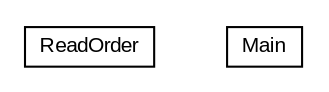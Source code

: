 #!/usr/local/bin/dot
#
# Class diagram 
# Generated by UMLGraph version R5_6 (http://www.umlgraph.org/)
#

digraph G {
	edge [fontname="arial",fontsize=10,labelfontname="arial",labelfontsize=10];
	node [fontname="arial",fontsize=10,shape=plaintext];
	nodesep=0.25;
	ranksep=0.5;
	// xml.third_party.digestor.ReadOrder
	c8152 [label=<<table title="xml.third_party.digestor.ReadOrder" border="0" cellborder="1" cellspacing="0" cellpadding="2" port="p" href="./ReadOrder.html">
		<tr><td><table border="0" cellspacing="0" cellpadding="1">
<tr><td align="center" balign="center"> ReadOrder </td></tr>
		</table></td></tr>
		</table>>, URL="./ReadOrder.html", fontname="arial", fontcolor="black", fontsize=10.0];
	// xml.third_party.digestor.Main
	c8153 [label=<<table title="xml.third_party.digestor.Main" border="0" cellborder="1" cellspacing="0" cellpadding="2" port="p" href="./Main.html">
		<tr><td><table border="0" cellspacing="0" cellpadding="1">
<tr><td align="center" balign="center"> Main </td></tr>
		</table></td></tr>
		</table>>, URL="./Main.html", fontname="arial", fontcolor="black", fontsize=10.0];
}

